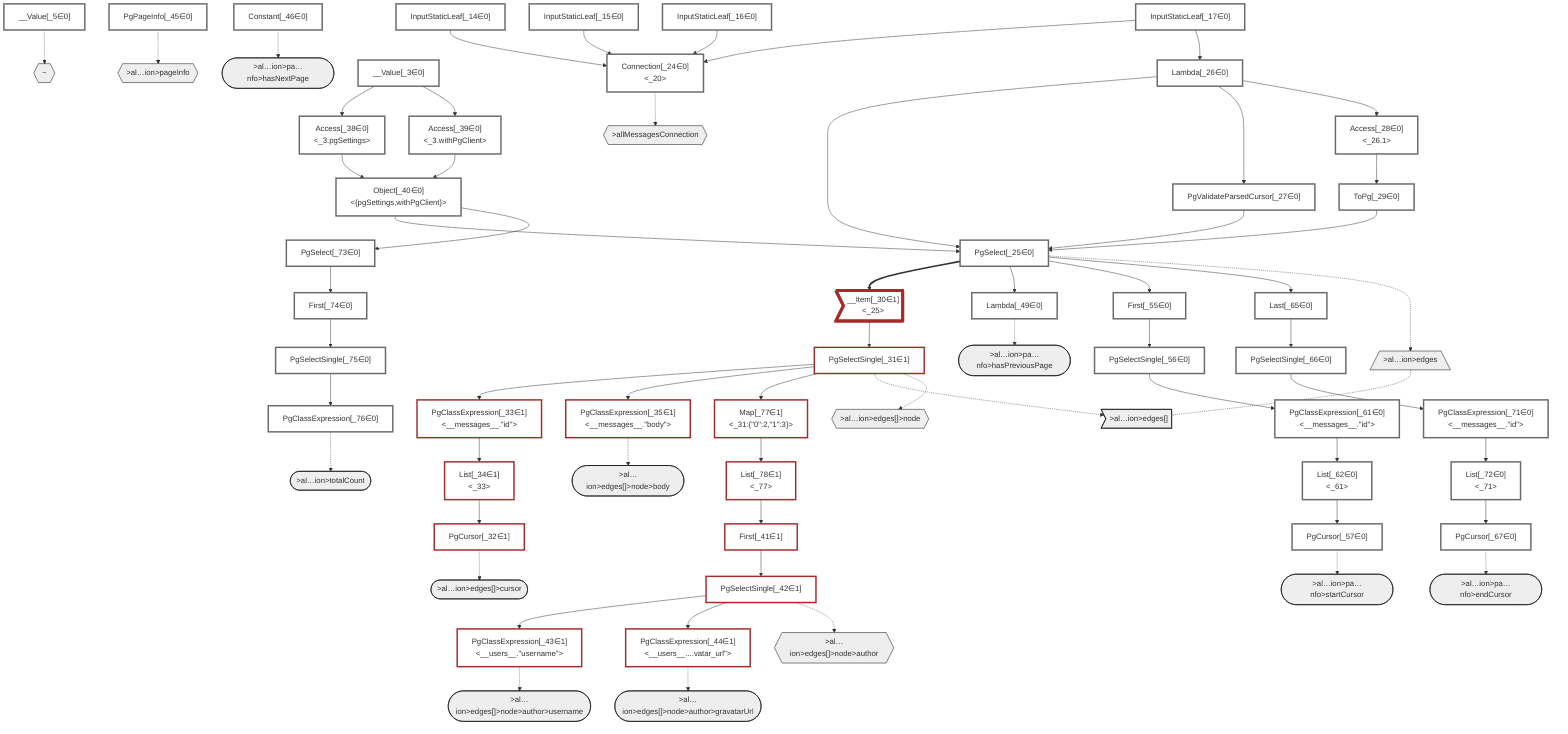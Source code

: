 graph TD
    classDef path fill:#eee,stroke:#000
    classDef plan fill:#fff,stroke-width:3px
    classDef itemplan fill:#fff,stroke-width:6px
    classDef sideeffectplan fill:#f00,stroke-width:6px

    %% subgraph fields
    P1{{"~"}}:::path
    P2{{">allMessagesConnection"}}:::path
    P3[/">al…ion>edges"\]:::path
    P4>">al…ion>edges[]"]:::path
    P3 -.- P4
    P5([">al…ion>edges[]>cursor"]):::path
    %% P4 -.-> P5
    P6{{">al…ion>edges[]>node"}}:::path
    P7([">al…ion>edges[]>node>body"]):::path
    %% P6 -.-> P7
    P8{{">al…ion>edges[]>node>author"}}:::path
    P9([">al…ion>edges[]>node>author>username"]):::path
    %% P8 -.-> P9
    P10([">al…ion>edges[]>node>author>gravatarUrl"]):::path
    %% P8 -.-> P10
    %% P6 -.-> P8
    %% P4 -.-> P6
    %% P2 -.-> P3
    P11{{">al…ion>pageInfo"}}:::path
    P12([">al…ion>pa…nfo>hasNextPage"]):::path
    %% P11 -.-> P12
    P13([">al…ion>pa…nfo>hasPreviousPage"]):::path
    %% P11 -.-> P13
    P14([">al…ion>pa…nfo>startCursor"]):::path
    %% P11 -.-> P14
    P15([">al…ion>pa…nfo>endCursor"]):::path
    %% P11 -.-> P15
    %% P2 -.-> P11
    P16([">al…ion>totalCount"]):::path
    %% P2 -.-> P16
    %% P1 -.-> P2
    %% end

    %% define plans
    __Value_3["__Value[_3∈0]<br /><context>"]:::plan
    __Value_5["__Value[_5∈0]<br /><rootValue>"]:::plan
    InputStaticLeaf_14["InputStaticLeaf[_14∈0]"]:::plan
    InputStaticLeaf_15["InputStaticLeaf[_15∈0]"]:::plan
    InputStaticLeaf_16["InputStaticLeaf[_16∈0]"]:::plan
    InputStaticLeaf_17["InputStaticLeaf[_17∈0]"]:::plan
    Connection_24["Connection[_24∈0]<br /><_20>"]:::plan
    PgSelect_25["PgSelect[_25∈0]<br /><messages>"]:::plan
    Lambda_26["Lambda[_26∈0]<br /><parseCursor>"]:::plan
    PgValidateParsedCursor_27["PgValidateParsedCursor[_27∈0]"]:::plan
    Access_28["Access[_28∈0]<br /><_26.1>"]:::plan
    ToPg_29["ToPg[_29∈0]"]:::plan
    __Item_30>"__Item[_30∈1]<br /><_25>"]:::itemplan
    PgSelectSingle_31["PgSelectSingle[_31∈1]<br /><messages>"]:::plan
    PgCursor_32["PgCursor[_32∈1]"]:::plan
    PgClassExpression_33["PgClassExpression[_33∈1]<br /><__messages__.#quot;id#quot;>"]:::plan
    List_34["List[_34∈1]<br /><_33>"]:::plan
    PgClassExpression_35["PgClassExpression[_35∈1]<br /><__messages__.#quot;body#quot;>"]:::plan
    Access_38["Access[_38∈0]<br /><_3.pgSettings>"]:::plan
    Access_39["Access[_39∈0]<br /><_3.withPgClient>"]:::plan
    Object_40["Object[_40∈0]<br /><{pgSettings,withPgClient}>"]:::plan
    First_41["First[_41∈1]"]:::plan
    PgSelectSingle_42["PgSelectSingle[_42∈1]<br /><users>"]:::plan
    PgClassExpression_43["PgClassExpression[_43∈1]<br /><__users__.#quot;username#quot;>"]:::plan
    PgClassExpression_44["PgClassExpression[_44∈1]<br /><__users__....vatar_url#quot;>"]:::plan
    PgPageInfo_45["PgPageInfo[_45∈0]"]:::plan
    Constant_46["Constant[_46∈0]"]:::plan
    Lambda_49["Lambda[_49∈0]<br /><listHasMore>"]:::plan
    First_55["First[_55∈0]"]:::plan
    PgSelectSingle_56["PgSelectSingle[_56∈0]<br /><messages>"]:::plan
    PgCursor_57["PgCursor[_57∈0]"]:::plan
    PgClassExpression_61["PgClassExpression[_61∈0]<br /><__messages__.#quot;id#quot;>"]:::plan
    List_62["List[_62∈0]<br /><_61>"]:::plan
    Last_65["Last[_65∈0]"]:::plan
    PgSelectSingle_66["PgSelectSingle[_66∈0]<br /><messages>"]:::plan
    PgCursor_67["PgCursor[_67∈0]"]:::plan
    PgClassExpression_71["PgClassExpression[_71∈0]<br /><__messages__.#quot;id#quot;>"]:::plan
    List_72["List[_72∈0]<br /><_71>"]:::plan
    PgSelect_73["PgSelect[_73∈0]<br /><messages>"]:::plan
    First_74["First[_74∈0]"]:::plan
    PgSelectSingle_75["PgSelectSingle[_75∈0]<br /><messages>"]:::plan
    PgClassExpression_76["PgClassExpression[_76∈0]<br /><count(*)>"]:::plan
    Map_77["Map[_77∈1]<br /><_31:{#quot;0#quot;:2,#quot;1#quot;:3}>"]:::plan
    List_78["List[_78∈1]<br /><_77>"]:::plan

    %% plan dependencies
    InputStaticLeaf_14 --> Connection_24
    InputStaticLeaf_15 --> Connection_24
    InputStaticLeaf_16 --> Connection_24
    InputStaticLeaf_17 --> Connection_24
    Object_40 --> PgSelect_25
    Lambda_26 --> PgSelect_25
    PgValidateParsedCursor_27 --> PgSelect_25
    ToPg_29 --> PgSelect_25
    InputStaticLeaf_17 --> Lambda_26
    Lambda_26 --> PgValidateParsedCursor_27
    Lambda_26 --> Access_28
    Access_28 --> ToPg_29
    PgSelect_25 ==> __Item_30
    __Item_30 --> PgSelectSingle_31
    List_34 --> PgCursor_32
    PgSelectSingle_31 --> PgClassExpression_33
    PgClassExpression_33 --> List_34
    PgSelectSingle_31 --> PgClassExpression_35
    __Value_3 --> Access_38
    __Value_3 --> Access_39
    Access_38 --> Object_40
    Access_39 --> Object_40
    List_78 --> First_41
    First_41 --> PgSelectSingle_42
    PgSelectSingle_42 --> PgClassExpression_43
    PgSelectSingle_42 --> PgClassExpression_44
    PgSelect_25 --> Lambda_49
    PgSelect_25 --> First_55
    First_55 --> PgSelectSingle_56
    List_62 --> PgCursor_57
    PgSelectSingle_56 --> PgClassExpression_61
    PgClassExpression_61 --> List_62
    PgSelect_25 --> Last_65
    Last_65 --> PgSelectSingle_66
    List_72 --> PgCursor_67
    PgSelectSingle_66 --> PgClassExpression_71
    PgClassExpression_71 --> List_72
    Object_40 --> PgSelect_73
    PgSelect_73 --> First_74
    First_74 --> PgSelectSingle_75
    PgSelectSingle_75 --> PgClassExpression_76
    PgSelectSingle_31 --> Map_77
    Map_77 --> List_78

    %% plan-to-path relationships
    __Value_5 -.-> P1
    Connection_24 -.-> P2
    PgSelect_25 -.-> P3
    PgSelectSingle_31 -.-> P4
    PgCursor_32 -.-> P5
    PgSelectSingle_31 -.-> P6
    PgClassExpression_35 -.-> P7
    PgSelectSingle_42 -.-> P8
    PgClassExpression_43 -.-> P9
    PgClassExpression_44 -.-> P10
    PgPageInfo_45 -.-> P11
    Constant_46 -.-> P12
    Lambda_49 -.-> P13
    PgCursor_57 -.-> P14
    PgCursor_67 -.-> P15
    PgClassExpression_76 -.-> P16

    %% allocate buckets
    classDef bucket0 stroke:#696969
    class __Value_3,__Value_5,InputStaticLeaf_14,InputStaticLeaf_15,InputStaticLeaf_16,InputStaticLeaf_17,Connection_24,PgSelect_25,Lambda_26,PgValidateParsedCursor_27,Access_28,ToPg_29,Access_38,Access_39,Object_40,PgPageInfo_45,Constant_46,Lambda_49,First_55,PgSelectSingle_56,PgCursor_57,PgClassExpression_61,List_62,Last_65,PgSelectSingle_66,PgCursor_67,PgClassExpression_71,List_72,PgSelect_73,First_74,PgSelectSingle_75,PgClassExpression_76 bucket0
    classDef bucket1 stroke:#a52a2a
    class __Item_30,PgSelectSingle_31,PgCursor_32,PgClassExpression_33,List_34,PgClassExpression_35,First_41,PgSelectSingle_42,PgClassExpression_43,PgClassExpression_44,Map_77,List_78 bucket1